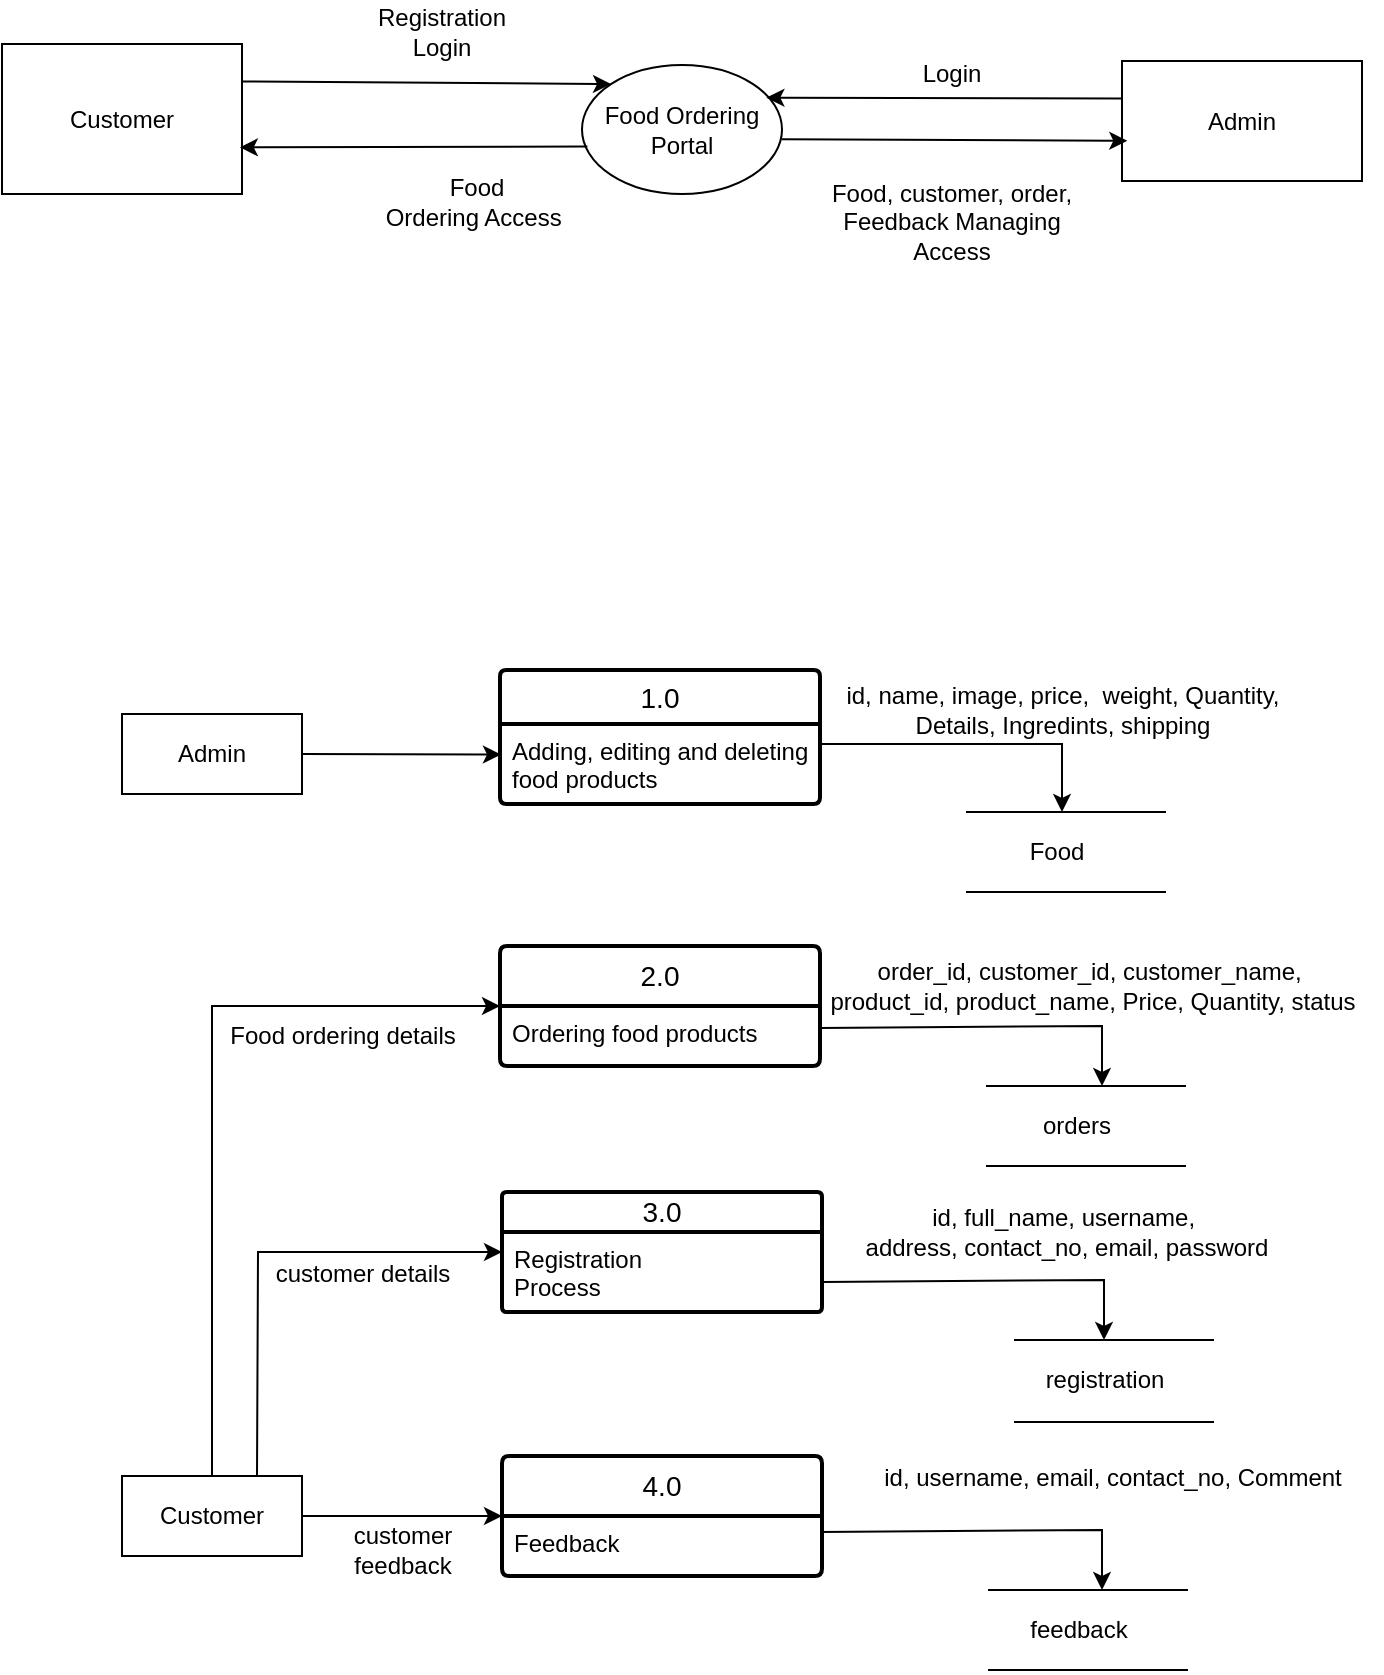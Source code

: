<mxfile version="24.0.1" type="device">
  <diagram name="Page-1" id="C36hm042v-Ie58Zh4FCu">
    <mxGraphModel dx="600" dy="511" grid="1" gridSize="10" guides="1" tooltips="1" connect="1" arrows="1" fold="1" page="1" pageScale="1" pageWidth="850" pageHeight="1100" math="0" shadow="0">
      <root>
        <mxCell id="0" />
        <mxCell id="1" parent="0" />
        <mxCell id="nUSq-M1E9DF_zaNKW6WO-2" value="Food Ordering Portal" style="ellipse;whiteSpace=wrap;html=1;" vertex="1" parent="1">
          <mxGeometry x="460" y="106.5" width="100" height="64.5" as="geometry" />
        </mxCell>
        <mxCell id="nUSq-M1E9DF_zaNKW6WO-3" value="Customer" style="rounded=0;whiteSpace=wrap;html=1;" vertex="1" parent="1">
          <mxGeometry x="170" y="96" width="120" height="75" as="geometry" />
        </mxCell>
        <mxCell id="nUSq-M1E9DF_zaNKW6WO-4" value="Admin" style="rounded=0;whiteSpace=wrap;html=1;" vertex="1" parent="1">
          <mxGeometry x="730" y="104.5" width="120" height="60" as="geometry" />
        </mxCell>
        <mxCell id="nUSq-M1E9DF_zaNKW6WO-7" value="" style="endArrow=classic;html=1;rounded=0;entryX=0;entryY=0;entryDx=0;entryDy=0;exitX=1;exitY=0.25;exitDx=0;exitDy=0;" edge="1" parent="1" source="nUSq-M1E9DF_zaNKW6WO-3" target="nUSq-M1E9DF_zaNKW6WO-2">
          <mxGeometry width="50" height="50" relative="1" as="geometry">
            <mxPoint x="420" y="200" as="sourcePoint" />
            <mxPoint x="470" y="150" as="targetPoint" />
          </mxGeometry>
        </mxCell>
        <mxCell id="nUSq-M1E9DF_zaNKW6WO-8" value="" style="endArrow=classic;html=1;rounded=0;entryX=0.991;entryY=0.689;entryDx=0;entryDy=0;exitX=0.027;exitY=0.632;exitDx=0;exitDy=0;exitPerimeter=0;entryPerimeter=0;" edge="1" parent="1" source="nUSq-M1E9DF_zaNKW6WO-2" target="nUSq-M1E9DF_zaNKW6WO-3">
          <mxGeometry width="50" height="50" relative="1" as="geometry">
            <mxPoint x="420" y="200" as="sourcePoint" />
            <mxPoint x="470" y="150" as="targetPoint" />
            <Array as="points" />
          </mxGeometry>
        </mxCell>
        <mxCell id="nUSq-M1E9DF_zaNKW6WO-9" value="" style="endArrow=classic;html=1;rounded=0;entryX=0.922;entryY=0.253;entryDx=0;entryDy=0;entryPerimeter=0;exitX=0.003;exitY=0.313;exitDx=0;exitDy=0;exitPerimeter=0;" edge="1" parent="1" source="nUSq-M1E9DF_zaNKW6WO-4" target="nUSq-M1E9DF_zaNKW6WO-2">
          <mxGeometry width="50" height="50" relative="1" as="geometry">
            <mxPoint x="550" y="200" as="sourcePoint" />
            <mxPoint x="600" y="150" as="targetPoint" />
          </mxGeometry>
        </mxCell>
        <mxCell id="nUSq-M1E9DF_zaNKW6WO-10" value="" style="endArrow=classic;html=1;rounded=0;entryX=0.022;entryY=0.665;entryDx=0;entryDy=0;exitX=0.998;exitY=0.576;exitDx=0;exitDy=0;exitPerimeter=0;entryPerimeter=0;" edge="1" parent="1" source="nUSq-M1E9DF_zaNKW6WO-2" target="nUSq-M1E9DF_zaNKW6WO-4">
          <mxGeometry width="50" height="50" relative="1" as="geometry">
            <mxPoint x="550" y="200" as="sourcePoint" />
            <mxPoint x="600" y="150" as="targetPoint" />
          </mxGeometry>
        </mxCell>
        <mxCell id="nUSq-M1E9DF_zaNKW6WO-11" value="Registration&lt;br&gt;Login" style="text;html=1;align=center;verticalAlign=middle;whiteSpace=wrap;rounded=0;" vertex="1" parent="1">
          <mxGeometry x="360" y="74.5" width="60" height="30" as="geometry" />
        </mxCell>
        <mxCell id="nUSq-M1E9DF_zaNKW6WO-12" value="Food&lt;br&gt;Ordering Access&amp;nbsp;" style="text;html=1;align=center;verticalAlign=middle;whiteSpace=wrap;rounded=0;" vertex="1" parent="1">
          <mxGeometry x="345" y="150" width="125" height="50" as="geometry" />
        </mxCell>
        <mxCell id="nUSq-M1E9DF_zaNKW6WO-13" value="Login" style="text;html=1;align=center;verticalAlign=middle;whiteSpace=wrap;rounded=0;" vertex="1" parent="1">
          <mxGeometry x="615" y="96" width="60" height="30" as="geometry" />
        </mxCell>
        <mxCell id="nUSq-M1E9DF_zaNKW6WO-14" value="Food, customer, order, Feedback Managing Access" style="text;html=1;align=center;verticalAlign=middle;whiteSpace=wrap;rounded=0;" vertex="1" parent="1">
          <mxGeometry x="570" y="150" width="150" height="70" as="geometry" />
        </mxCell>
        <mxCell id="nUSq-M1E9DF_zaNKW6WO-15" value="1.0" style="swimlane;childLayout=stackLayout;horizontal=1;startSize=27;horizontalStack=0;rounded=1;fontSize=14;fontStyle=0;strokeWidth=2;resizeParent=0;resizeLast=1;shadow=0;dashed=0;align=center;arcSize=4;whiteSpace=wrap;html=1;" vertex="1" parent="1">
          <mxGeometry x="419" y="409" width="160" height="67" as="geometry" />
        </mxCell>
        <mxCell id="nUSq-M1E9DF_zaNKW6WO-16" value="Adding, editing and deleting&amp;nbsp;&lt;br&gt;food products" style="align=left;strokeColor=none;fillColor=none;spacingLeft=4;fontSize=12;verticalAlign=top;resizable=0;rotatable=0;part=1;html=1;" vertex="1" parent="nUSq-M1E9DF_zaNKW6WO-15">
          <mxGeometry y="27" width="160" height="40" as="geometry" />
        </mxCell>
        <mxCell id="nUSq-M1E9DF_zaNKW6WO-17" value="Admin" style="rounded=0;whiteSpace=wrap;html=1;" vertex="1" parent="1">
          <mxGeometry x="230" y="431" width="90" height="40" as="geometry" />
        </mxCell>
        <mxCell id="nUSq-M1E9DF_zaNKW6WO-18" value="" style="endArrow=classic;html=1;rounded=0;entryX=0.003;entryY=0.382;entryDx=0;entryDy=0;entryPerimeter=0;exitX=1;exitY=0.5;exitDx=0;exitDy=0;" edge="1" parent="1" source="nUSq-M1E9DF_zaNKW6WO-17" target="nUSq-M1E9DF_zaNKW6WO-16">
          <mxGeometry width="50" height="50" relative="1" as="geometry">
            <mxPoint x="330" y="480" as="sourcePoint" />
            <mxPoint x="380" y="430" as="targetPoint" />
          </mxGeometry>
        </mxCell>
        <mxCell id="nUSq-M1E9DF_zaNKW6WO-24" value="" style="group" vertex="1" connectable="0" parent="1">
          <mxGeometry x="652" y="480" width="100" height="40" as="geometry" />
        </mxCell>
        <mxCell id="nUSq-M1E9DF_zaNKW6WO-20" value="" style="endArrow=none;html=1;rounded=0;" edge="1" parent="nUSq-M1E9DF_zaNKW6WO-24">
          <mxGeometry width="50" height="50" relative="1" as="geometry">
            <mxPoint as="sourcePoint" />
            <mxPoint x="100" as="targetPoint" />
          </mxGeometry>
        </mxCell>
        <mxCell id="nUSq-M1E9DF_zaNKW6WO-21" value="" style="endArrow=none;html=1;rounded=0;" edge="1" parent="nUSq-M1E9DF_zaNKW6WO-24">
          <mxGeometry width="50" height="50" relative="1" as="geometry">
            <mxPoint y="40" as="sourcePoint" />
            <mxPoint x="100" y="40" as="targetPoint" />
          </mxGeometry>
        </mxCell>
        <mxCell id="nUSq-M1E9DF_zaNKW6WO-22" value="Food" style="text;html=1;align=center;verticalAlign=middle;resizable=0;points=[];autosize=1;strokeColor=none;fillColor=none;" vertex="1" parent="nUSq-M1E9DF_zaNKW6WO-24">
          <mxGeometry x="20" y="5" width="50" height="30" as="geometry" />
        </mxCell>
        <mxCell id="nUSq-M1E9DF_zaNKW6WO-25" value="2.0" style="swimlane;childLayout=stackLayout;horizontal=1;startSize=30;horizontalStack=0;rounded=1;fontSize=14;fontStyle=0;strokeWidth=2;resizeParent=0;resizeLast=1;shadow=0;dashed=0;align=center;arcSize=4;whiteSpace=wrap;html=1;" vertex="1" parent="1">
          <mxGeometry x="419" y="547" width="160" height="60" as="geometry" />
        </mxCell>
        <mxCell id="nUSq-M1E9DF_zaNKW6WO-26" value="Ordering food products" style="align=left;strokeColor=none;fillColor=none;spacingLeft=4;fontSize=12;verticalAlign=top;resizable=0;rotatable=0;part=1;html=1;" vertex="1" parent="nUSq-M1E9DF_zaNKW6WO-25">
          <mxGeometry y="30" width="160" height="30" as="geometry" />
        </mxCell>
        <mxCell id="nUSq-M1E9DF_zaNKW6WO-27" value="" style="group" vertex="1" connectable="0" parent="1">
          <mxGeometry x="662" y="617" width="100" height="40" as="geometry" />
        </mxCell>
        <mxCell id="nUSq-M1E9DF_zaNKW6WO-28" value="" style="endArrow=none;html=1;rounded=0;" edge="1" parent="nUSq-M1E9DF_zaNKW6WO-27">
          <mxGeometry width="50" height="50" relative="1" as="geometry">
            <mxPoint as="sourcePoint" />
            <mxPoint x="100" as="targetPoint" />
          </mxGeometry>
        </mxCell>
        <mxCell id="nUSq-M1E9DF_zaNKW6WO-29" value="" style="endArrow=none;html=1;rounded=0;" edge="1" parent="nUSq-M1E9DF_zaNKW6WO-27">
          <mxGeometry width="50" height="50" relative="1" as="geometry">
            <mxPoint y="40" as="sourcePoint" />
            <mxPoint x="100" y="40" as="targetPoint" />
          </mxGeometry>
        </mxCell>
        <mxCell id="nUSq-M1E9DF_zaNKW6WO-30" value="orders" style="text;html=1;align=center;verticalAlign=middle;resizable=0;points=[];autosize=1;strokeColor=none;fillColor=none;" vertex="1" parent="nUSq-M1E9DF_zaNKW6WO-27">
          <mxGeometry x="15" y="5" width="60" height="30" as="geometry" />
        </mxCell>
        <mxCell id="nUSq-M1E9DF_zaNKW6WO-31" value="" style="endArrow=classic;html=1;rounded=0;exitX=1;exitY=0.25;exitDx=0;exitDy=0;" edge="1" parent="1">
          <mxGeometry width="50" height="50" relative="1" as="geometry">
            <mxPoint x="579" y="588" as="sourcePoint" />
            <mxPoint x="720" y="617" as="targetPoint" />
            <Array as="points">
              <mxPoint x="720" y="587" />
            </Array>
          </mxGeometry>
        </mxCell>
        <mxCell id="nUSq-M1E9DF_zaNKW6WO-34" value="3.0" style="swimlane;childLayout=stackLayout;horizontal=1;startSize=20;horizontalStack=0;rounded=1;fontSize=14;fontStyle=0;strokeWidth=2;resizeParent=0;resizeLast=1;shadow=0;dashed=0;align=center;arcSize=4;whiteSpace=wrap;html=1;" vertex="1" parent="1">
          <mxGeometry x="420" y="670" width="160" height="60" as="geometry" />
        </mxCell>
        <mxCell id="nUSq-M1E9DF_zaNKW6WO-56" value="Registration&lt;div&gt;Process&lt;/div&gt;" style="align=left;strokeColor=none;fillColor=none;spacingLeft=4;fontSize=12;verticalAlign=top;resizable=0;rotatable=0;part=1;html=1;" vertex="1" parent="nUSq-M1E9DF_zaNKW6WO-34">
          <mxGeometry y="20" width="160" height="40" as="geometry" />
        </mxCell>
        <mxCell id="nUSq-M1E9DF_zaNKW6WO-36" value="4.0" style="swimlane;childLayout=stackLayout;horizontal=1;startSize=30;horizontalStack=0;rounded=1;fontSize=14;fontStyle=0;strokeWidth=2;resizeParent=0;resizeLast=1;shadow=0;dashed=0;align=center;arcSize=4;whiteSpace=wrap;html=1;" vertex="1" parent="1">
          <mxGeometry x="420" y="802" width="160" height="60" as="geometry" />
        </mxCell>
        <mxCell id="nUSq-M1E9DF_zaNKW6WO-37" value="&lt;div&gt;Feedback&amp;nbsp;&lt;/div&gt;" style="align=left;strokeColor=none;fillColor=none;spacingLeft=4;fontSize=12;verticalAlign=top;resizable=0;rotatable=0;part=1;html=1;" vertex="1" parent="nUSq-M1E9DF_zaNKW6WO-36">
          <mxGeometry y="30" width="160" height="30" as="geometry" />
        </mxCell>
        <mxCell id="nUSq-M1E9DF_zaNKW6WO-40" value="" style="endArrow=classic;html=1;rounded=0;exitX=1;exitY=0.25;exitDx=0;exitDy=0;" edge="1" parent="1" source="nUSq-M1E9DF_zaNKW6WO-16">
          <mxGeometry width="50" height="50" relative="1" as="geometry">
            <mxPoint x="500" y="550" as="sourcePoint" />
            <mxPoint x="700" y="480" as="targetPoint" />
            <Array as="points">
              <mxPoint x="700" y="446" />
            </Array>
          </mxGeometry>
        </mxCell>
        <mxCell id="nUSq-M1E9DF_zaNKW6WO-45" value="" style="group" vertex="1" connectable="0" parent="1">
          <mxGeometry x="676" y="744" width="100" height="40" as="geometry" />
        </mxCell>
        <mxCell id="nUSq-M1E9DF_zaNKW6WO-46" value="" style="endArrow=none;html=1;rounded=0;" edge="1" parent="nUSq-M1E9DF_zaNKW6WO-45">
          <mxGeometry width="50" height="50" relative="1" as="geometry">
            <mxPoint as="sourcePoint" />
            <mxPoint x="100" as="targetPoint" />
          </mxGeometry>
        </mxCell>
        <mxCell id="nUSq-M1E9DF_zaNKW6WO-47" value="" style="endArrow=none;html=1;rounded=0;" edge="1" parent="nUSq-M1E9DF_zaNKW6WO-45">
          <mxGeometry width="50" height="50" relative="1" as="geometry">
            <mxPoint y="41" as="sourcePoint" />
            <mxPoint x="100" y="41" as="targetPoint" />
          </mxGeometry>
        </mxCell>
        <mxCell id="nUSq-M1E9DF_zaNKW6WO-48" value="registration" style="text;html=1;align=center;verticalAlign=middle;resizable=0;points=[];autosize=1;strokeColor=none;fillColor=none;" vertex="1" parent="nUSq-M1E9DF_zaNKW6WO-45">
          <mxGeometry x="5" y="5" width="80" height="30" as="geometry" />
        </mxCell>
        <mxCell id="nUSq-M1E9DF_zaNKW6WO-49" value="" style="group" vertex="1" connectable="0" parent="1">
          <mxGeometry x="663" y="869" width="100" height="40" as="geometry" />
        </mxCell>
        <mxCell id="nUSq-M1E9DF_zaNKW6WO-50" value="" style="endArrow=none;html=1;rounded=0;" edge="1" parent="nUSq-M1E9DF_zaNKW6WO-49">
          <mxGeometry width="50" height="50" relative="1" as="geometry">
            <mxPoint as="sourcePoint" />
            <mxPoint x="100" as="targetPoint" />
          </mxGeometry>
        </mxCell>
        <mxCell id="nUSq-M1E9DF_zaNKW6WO-51" value="" style="endArrow=none;html=1;rounded=0;" edge="1" parent="nUSq-M1E9DF_zaNKW6WO-49">
          <mxGeometry width="50" height="50" relative="1" as="geometry">
            <mxPoint y="40" as="sourcePoint" />
            <mxPoint x="100" y="40" as="targetPoint" />
          </mxGeometry>
        </mxCell>
        <mxCell id="nUSq-M1E9DF_zaNKW6WO-52" value="feedback" style="text;html=1;align=center;verticalAlign=middle;resizable=0;points=[];autosize=1;strokeColor=none;fillColor=none;" vertex="1" parent="nUSq-M1E9DF_zaNKW6WO-49">
          <mxGeometry x="10" y="5" width="70" height="30" as="geometry" />
        </mxCell>
        <mxCell id="nUSq-M1E9DF_zaNKW6WO-53" value="Customer" style="rounded=0;whiteSpace=wrap;html=1;" vertex="1" parent="1">
          <mxGeometry x="230" y="812" width="90" height="40" as="geometry" />
        </mxCell>
        <mxCell id="nUSq-M1E9DF_zaNKW6WO-54" value="" style="endArrow=classic;html=1;rounded=0;entryX=0;entryY=0.5;entryDx=0;entryDy=0;exitX=0.5;exitY=0;exitDx=0;exitDy=0;" edge="1" parent="1" source="nUSq-M1E9DF_zaNKW6WO-53" target="nUSq-M1E9DF_zaNKW6WO-25">
          <mxGeometry width="50" height="50" relative="1" as="geometry">
            <mxPoint x="400" y="740" as="sourcePoint" />
            <mxPoint x="450" y="690" as="targetPoint" />
            <Array as="points">
              <mxPoint x="275" y="577" />
            </Array>
          </mxGeometry>
        </mxCell>
        <mxCell id="nUSq-M1E9DF_zaNKW6WO-55" value="Food ordering details" style="text;html=1;align=center;verticalAlign=middle;resizable=0;points=[];autosize=1;strokeColor=none;fillColor=none;" vertex="1" parent="1">
          <mxGeometry x="270" y="577" width="140" height="30" as="geometry" />
        </mxCell>
        <mxCell id="nUSq-M1E9DF_zaNKW6WO-57" value="" style="endArrow=classic;html=1;rounded=0;entryX=0;entryY=0.25;entryDx=0;entryDy=0;exitX=0.75;exitY=0;exitDx=0;exitDy=0;" edge="1" parent="1" source="nUSq-M1E9DF_zaNKW6WO-53" target="nUSq-M1E9DF_zaNKW6WO-56">
          <mxGeometry width="50" height="50" relative="1" as="geometry">
            <mxPoint x="400" y="740" as="sourcePoint" />
            <mxPoint x="450" y="690" as="targetPoint" />
            <Array as="points">
              <mxPoint x="298" y="700" />
            </Array>
          </mxGeometry>
        </mxCell>
        <mxCell id="nUSq-M1E9DF_zaNKW6WO-58" value="customer details" style="text;html=1;align=center;verticalAlign=middle;resizable=0;points=[];autosize=1;strokeColor=none;fillColor=none;" vertex="1" parent="1">
          <mxGeometry x="295" y="696" width="110" height="30" as="geometry" />
        </mxCell>
        <mxCell id="nUSq-M1E9DF_zaNKW6WO-59" value="" style="endArrow=classic;html=1;rounded=0;exitX=1;exitY=0.5;exitDx=0;exitDy=0;entryX=0;entryY=0.5;entryDx=0;entryDy=0;" edge="1" parent="1" source="nUSq-M1E9DF_zaNKW6WO-53" target="nUSq-M1E9DF_zaNKW6WO-36">
          <mxGeometry width="50" height="50" relative="1" as="geometry">
            <mxPoint x="400" y="802" as="sourcePoint" />
            <mxPoint x="450" y="752" as="targetPoint" />
          </mxGeometry>
        </mxCell>
        <mxCell id="nUSq-M1E9DF_zaNKW6WO-60" value="customer &lt;br&gt;feedback" style="text;html=1;align=center;verticalAlign=middle;resizable=0;points=[];autosize=1;strokeColor=none;fillColor=none;" vertex="1" parent="1">
          <mxGeometry x="335" y="829" width="70" height="40" as="geometry" />
        </mxCell>
        <mxCell id="nUSq-M1E9DF_zaNKW6WO-61" value="" style="endArrow=classic;html=1;rounded=0;exitX=1;exitY=0.25;exitDx=0;exitDy=0;" edge="1" parent="1">
          <mxGeometry width="50" height="50" relative="1" as="geometry">
            <mxPoint x="580" y="715" as="sourcePoint" />
            <mxPoint x="721" y="744" as="targetPoint" />
            <Array as="points">
              <mxPoint x="721" y="714" />
            </Array>
          </mxGeometry>
        </mxCell>
        <mxCell id="nUSq-M1E9DF_zaNKW6WO-64" value="" style="endArrow=classic;html=1;rounded=0;exitX=1;exitY=0.25;exitDx=0;exitDy=0;" edge="1" parent="1">
          <mxGeometry width="50" height="50" relative="1" as="geometry">
            <mxPoint x="579" y="840" as="sourcePoint" />
            <mxPoint x="720" y="869" as="targetPoint" />
            <Array as="points">
              <mxPoint x="720" y="839" />
            </Array>
          </mxGeometry>
        </mxCell>
        <mxCell id="nUSq-M1E9DF_zaNKW6WO-65" value="id, name, image, price,&amp;nbsp;&amp;nbsp;&lt;span style=&quot;background-color: initial;&quot;&gt;weight, Quantity,&lt;/span&gt;&lt;div&gt;Details, Ingredints, shipping&lt;/div&gt;" style="text;html=1;align=center;verticalAlign=middle;resizable=0;points=[];autosize=1;strokeColor=none;fillColor=none;" vertex="1" parent="1">
          <mxGeometry x="580" y="409" width="240" height="40" as="geometry" />
        </mxCell>
        <mxCell id="nUSq-M1E9DF_zaNKW6WO-66" value="order_id, customer_id, customer_name,&amp;nbsp;&lt;div&gt;product_id, product_name, Price, Quantity, status&lt;/div&gt;" style="text;html=1;align=center;verticalAlign=middle;resizable=0;points=[];autosize=1;strokeColor=none;fillColor=none;" vertex="1" parent="1">
          <mxGeometry x="570" y="547" width="290" height="40" as="geometry" />
        </mxCell>
        <mxCell id="nUSq-M1E9DF_zaNKW6WO-67" value="id, full_name, username,&amp;nbsp;&lt;div&gt;address, contact_no, email, password&lt;/div&gt;" style="text;html=1;align=center;verticalAlign=middle;resizable=0;points=[];autosize=1;strokeColor=none;fillColor=none;" vertex="1" parent="1">
          <mxGeometry x="592" y="670" width="220" height="40" as="geometry" />
        </mxCell>
        <mxCell id="nUSq-M1E9DF_zaNKW6WO-68" value="id, username, email, contact_no, Comment" style="text;html=1;align=center;verticalAlign=middle;resizable=0;points=[];autosize=1;strokeColor=none;fillColor=none;" vertex="1" parent="1">
          <mxGeometry x="600" y="798" width="250" height="30" as="geometry" />
        </mxCell>
      </root>
    </mxGraphModel>
  </diagram>
</mxfile>
